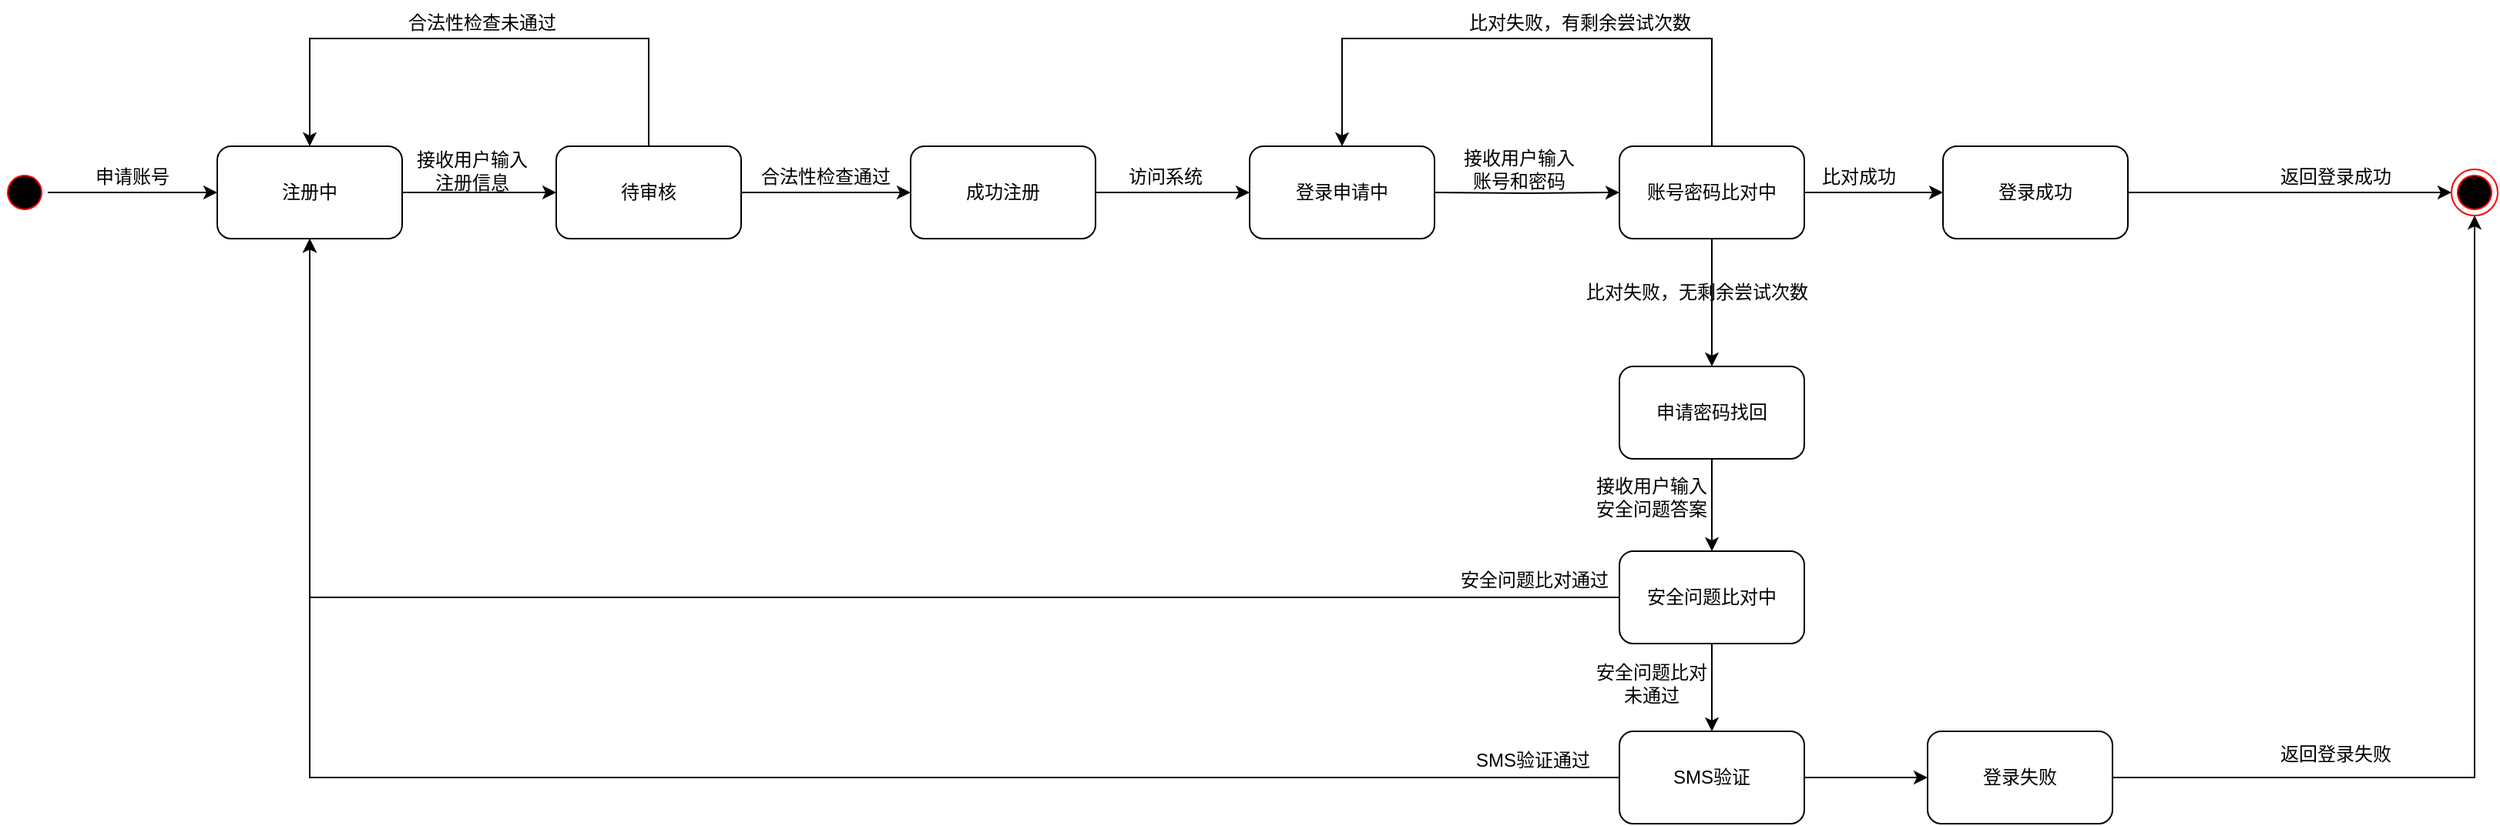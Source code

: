 <mxfile version="22.1.18" type="github">
  <diagram name="第 1 页" id="WLKe82YckZ-AthvR6e3o">
    <mxGraphModel dx="1481" dy="758" grid="1" gridSize="10" guides="1" tooltips="1" connect="1" arrows="1" fold="1" page="1" pageScale="1" pageWidth="827" pageHeight="1169" math="0" shadow="0">
      <root>
        <mxCell id="0" />
        <mxCell id="1" parent="0" />
        <mxCell id="-nO4xTUv9DtAdoL6QTUD-12" style="edgeStyle=orthogonalEdgeStyle;rounded=0;orthogonalLoop=1;jettySize=auto;html=1;entryX=0;entryY=0.5;entryDx=0;entryDy=0;" parent="1" source="-nO4xTUv9DtAdoL6QTUD-2" target="-nO4xTUv9DtAdoL6QTUD-11" edge="1">
          <mxGeometry relative="1" as="geometry" />
        </mxCell>
        <mxCell id="-nO4xTUv9DtAdoL6QTUD-2" value="注册中" style="rounded=1;whiteSpace=wrap;html=1;" parent="1" vertex="1">
          <mxGeometry x="190" y="270" width="120" height="60" as="geometry" />
        </mxCell>
        <mxCell id="-nO4xTUv9DtAdoL6QTUD-10" style="edgeStyle=orthogonalEdgeStyle;rounded=0;orthogonalLoop=1;jettySize=auto;html=1;" parent="1" source="-nO4xTUv9DtAdoL6QTUD-5" target="-nO4xTUv9DtAdoL6QTUD-2" edge="1">
          <mxGeometry relative="1" as="geometry" />
        </mxCell>
        <mxCell id="-nO4xTUv9DtAdoL6QTUD-5" value="" style="ellipse;html=1;shape=startState;fillColor=#000000;strokeColor=#ff0000;" parent="1" vertex="1">
          <mxGeometry x="50" y="285" width="30" height="30" as="geometry" />
        </mxCell>
        <mxCell id="-nO4xTUv9DtAdoL6QTUD-9" value="申请账号" style="text;html=1;strokeColor=none;fillColor=none;align=center;verticalAlign=middle;whiteSpace=wrap;rounded=0;" parent="1" vertex="1">
          <mxGeometry x="70" y="275" width="130" height="30" as="geometry" />
        </mxCell>
        <mxCell id="-nO4xTUv9DtAdoL6QTUD-19" style="edgeStyle=orthogonalEdgeStyle;rounded=0;orthogonalLoop=1;jettySize=auto;html=1;" parent="1" source="-nO4xTUv9DtAdoL6QTUD-11" target="-nO4xTUv9DtAdoL6QTUD-15" edge="1">
          <mxGeometry relative="1" as="geometry" />
        </mxCell>
        <mxCell id="c7W4a8QBwN7Kt888F0p5-2" style="edgeStyle=orthogonalEdgeStyle;rounded=0;orthogonalLoop=1;jettySize=auto;html=1;exitX=0.5;exitY=0;exitDx=0;exitDy=0;entryX=0.5;entryY=0;entryDx=0;entryDy=0;" parent="1" source="-nO4xTUv9DtAdoL6QTUD-11" target="-nO4xTUv9DtAdoL6QTUD-2" edge="1">
          <mxGeometry relative="1" as="geometry">
            <Array as="points">
              <mxPoint x="470" y="200" />
              <mxPoint x="250" y="200" />
            </Array>
          </mxGeometry>
        </mxCell>
        <mxCell id="-nO4xTUv9DtAdoL6QTUD-11" value="待审核" style="rounded=1;whiteSpace=wrap;html=1;" parent="1" vertex="1">
          <mxGeometry x="410" y="270" width="120" height="60" as="geometry" />
        </mxCell>
        <mxCell id="-nO4xTUv9DtAdoL6QTUD-13" value="接收用户输入&lt;br&gt;注册信息" style="text;html=1;align=center;verticalAlign=middle;resizable=0;points=[];autosize=1;strokeColor=none;fillColor=none;" parent="1" vertex="1">
          <mxGeometry x="305" y="266" width="100" height="40" as="geometry" />
        </mxCell>
        <mxCell id="-nO4xTUv9DtAdoL6QTUD-14" style="edgeStyle=orthogonalEdgeStyle;rounded=0;orthogonalLoop=1;jettySize=auto;html=1;entryX=0;entryY=0.5;entryDx=0;entryDy=0;" parent="1" source="-nO4xTUv9DtAdoL6QTUD-15" target="-nO4xTUv9DtAdoL6QTUD-17" edge="1">
          <mxGeometry relative="1" as="geometry" />
        </mxCell>
        <mxCell id="-nO4xTUv9DtAdoL6QTUD-15" value="成功注册" style="rounded=1;whiteSpace=wrap;html=1;" parent="1" vertex="1">
          <mxGeometry x="640" y="270" width="120" height="60" as="geometry" />
        </mxCell>
        <mxCell id="-nO4xTUv9DtAdoL6QTUD-17" value="登录申请中" style="rounded=1;whiteSpace=wrap;html=1;" parent="1" vertex="1">
          <mxGeometry x="860" y="270" width="120" height="60" as="geometry" />
        </mxCell>
        <mxCell id="-nO4xTUv9DtAdoL6QTUD-18" value="访问系统" style="text;html=1;align=center;verticalAlign=middle;resizable=0;points=[];autosize=1;strokeColor=none;fillColor=none;" parent="1" vertex="1">
          <mxGeometry x="770" y="275" width="70" height="30" as="geometry" />
        </mxCell>
        <mxCell id="-nO4xTUv9DtAdoL6QTUD-20" value="合法性检查通过" style="text;html=1;strokeColor=none;fillColor=none;align=center;verticalAlign=middle;whiteSpace=wrap;rounded=0;" parent="1" vertex="1">
          <mxGeometry x="520" y="275" width="130" height="30" as="geometry" />
        </mxCell>
        <mxCell id="-nO4xTUv9DtAdoL6QTUD-21" style="edgeStyle=orthogonalEdgeStyle;rounded=0;orthogonalLoop=1;jettySize=auto;html=1;" parent="1" target="-nO4xTUv9DtAdoL6QTUD-23" edge="1">
          <mxGeometry relative="1" as="geometry">
            <mxPoint x="980" y="300" as="sourcePoint" />
          </mxGeometry>
        </mxCell>
        <mxCell id="-nO4xTUv9DtAdoL6QTUD-22" style="edgeStyle=orthogonalEdgeStyle;rounded=0;orthogonalLoop=1;jettySize=auto;html=1;entryX=0;entryY=0.5;entryDx=0;entryDy=0;" parent="1" source="-nO4xTUv9DtAdoL6QTUD-23" target="-nO4xTUv9DtAdoL6QTUD-24" edge="1">
          <mxGeometry relative="1" as="geometry" />
        </mxCell>
        <mxCell id="c7W4a8QBwN7Kt888F0p5-9" style="edgeStyle=orthogonalEdgeStyle;rounded=0;orthogonalLoop=1;jettySize=auto;html=1;entryX=0.5;entryY=0;entryDx=0;entryDy=0;" parent="1" source="-nO4xTUv9DtAdoL6QTUD-23" target="-nO4xTUv9DtAdoL6QTUD-17" edge="1">
          <mxGeometry relative="1" as="geometry">
            <Array as="points">
              <mxPoint x="1160" y="200" />
              <mxPoint x="920" y="200" />
            </Array>
          </mxGeometry>
        </mxCell>
        <mxCell id="l6yJgwb1NW9B_2ungp-H-5" style="edgeStyle=orthogonalEdgeStyle;rounded=0;orthogonalLoop=1;jettySize=auto;html=1;entryX=0.5;entryY=0;entryDx=0;entryDy=0;" edge="1" parent="1" source="-nO4xTUv9DtAdoL6QTUD-23" target="c7W4a8QBwN7Kt888F0p5-11">
          <mxGeometry relative="1" as="geometry" />
        </mxCell>
        <mxCell id="-nO4xTUv9DtAdoL6QTUD-23" value="账号密码比对中" style="rounded=1;whiteSpace=wrap;html=1;" parent="1" vertex="1">
          <mxGeometry x="1100" y="270" width="120" height="60" as="geometry" />
        </mxCell>
        <mxCell id="l6yJgwb1NW9B_2ungp-H-20" style="edgeStyle=orthogonalEdgeStyle;rounded=0;orthogonalLoop=1;jettySize=auto;html=1;entryX=0;entryY=0.5;entryDx=0;entryDy=0;" edge="1" parent="1" source="-nO4xTUv9DtAdoL6QTUD-24" target="-nO4xTUv9DtAdoL6QTUD-37">
          <mxGeometry relative="1" as="geometry" />
        </mxCell>
        <mxCell id="-nO4xTUv9DtAdoL6QTUD-24" value="登录成功" style="rounded=1;whiteSpace=wrap;html=1;" parent="1" vertex="1">
          <mxGeometry x="1310" y="270" width="120" height="60" as="geometry" />
        </mxCell>
        <mxCell id="-nO4xTUv9DtAdoL6QTUD-25" value="比对成功" style="text;html=1;align=center;verticalAlign=middle;resizable=0;points=[];autosize=1;strokeColor=none;fillColor=none;" parent="1" vertex="1">
          <mxGeometry x="1220" y="275" width="70" height="30" as="geometry" />
        </mxCell>
        <mxCell id="-nO4xTUv9DtAdoL6QTUD-26" value="接收用户输入&lt;br&gt;账号和密码" style="text;html=1;strokeColor=none;fillColor=none;align=center;verticalAlign=middle;whiteSpace=wrap;rounded=0;" parent="1" vertex="1">
          <mxGeometry x="970" y="270" width="130" height="30" as="geometry" />
        </mxCell>
        <mxCell id="-nO4xTUv9DtAdoL6QTUD-37" value="" style="ellipse;html=1;shape=endState;fillColor=#000000;strokeColor=#ff0000;" parent="1" vertex="1">
          <mxGeometry x="1640" y="285" width="30" height="30" as="geometry" />
        </mxCell>
        <mxCell id="c7W4a8QBwN7Kt888F0p5-3" value="合法性检查未通过" style="text;html=1;strokeColor=none;fillColor=none;align=center;verticalAlign=middle;whiteSpace=wrap;rounded=0;" parent="1" vertex="1">
          <mxGeometry x="287" y="175" width="150" height="30" as="geometry" />
        </mxCell>
        <mxCell id="c7W4a8QBwN7Kt888F0p5-8" value="比对失败，无剩余尝试次数" style="text;html=1;strokeColor=none;fillColor=none;align=center;verticalAlign=middle;whiteSpace=wrap;rounded=0;" parent="1" vertex="1">
          <mxGeometry x="1065.5" y="350" width="169" height="30" as="geometry" />
        </mxCell>
        <mxCell id="c7W4a8QBwN7Kt888F0p5-10" value="比对失败，有剩余尝试次数" style="text;html=1;strokeColor=none;fillColor=none;align=center;verticalAlign=middle;whiteSpace=wrap;rounded=0;" parent="1" vertex="1">
          <mxGeometry x="990" y="175" width="169" height="30" as="geometry" />
        </mxCell>
        <mxCell id="c7W4a8QBwN7Kt888F0p5-20" style="edgeStyle=orthogonalEdgeStyle;rounded=0;orthogonalLoop=1;jettySize=auto;html=1;" parent="1" source="c7W4a8QBwN7Kt888F0p5-11" target="c7W4a8QBwN7Kt888F0p5-19" edge="1">
          <mxGeometry relative="1" as="geometry" />
        </mxCell>
        <mxCell id="c7W4a8QBwN7Kt888F0p5-11" value="申请密码找回" style="rounded=1;whiteSpace=wrap;html=1;" parent="1" vertex="1">
          <mxGeometry x="1100" y="413" width="120" height="60" as="geometry" />
        </mxCell>
        <mxCell id="l6yJgwb1NW9B_2ungp-H-15" style="edgeStyle=orthogonalEdgeStyle;rounded=0;orthogonalLoop=1;jettySize=auto;html=1;exitX=0;exitY=0.5;exitDx=0;exitDy=0;entryX=0.5;entryY=1;entryDx=0;entryDy=0;" edge="1" parent="1" source="c7W4a8QBwN7Kt888F0p5-19" target="-nO4xTUv9DtAdoL6QTUD-2">
          <mxGeometry relative="1" as="geometry" />
        </mxCell>
        <mxCell id="l6yJgwb1NW9B_2ungp-H-18" style="edgeStyle=orthogonalEdgeStyle;rounded=0;orthogonalLoop=1;jettySize=auto;html=1;" edge="1" parent="1" source="c7W4a8QBwN7Kt888F0p5-19" target="l6yJgwb1NW9B_2ungp-H-17">
          <mxGeometry relative="1" as="geometry" />
        </mxCell>
        <mxCell id="c7W4a8QBwN7Kt888F0p5-19" value="安全问题比对中" style="rounded=1;whiteSpace=wrap;html=1;" parent="1" vertex="1">
          <mxGeometry x="1100" y="533" width="120" height="60" as="geometry" />
        </mxCell>
        <mxCell id="c7W4a8QBwN7Kt888F0p5-21" value="接收用户输入&lt;br&gt;安全问题答案" style="text;html=1;strokeColor=none;fillColor=none;align=center;verticalAlign=middle;whiteSpace=wrap;rounded=0;" parent="1" vertex="1">
          <mxGeometry x="1075.5" y="483" width="90" height="30" as="geometry" />
        </mxCell>
        <mxCell id="l6yJgwb1NW9B_2ungp-H-4" value="安全问题比对通过" style="text;html=1;strokeColor=none;fillColor=none;align=center;verticalAlign=middle;whiteSpace=wrap;rounded=0;" vertex="1" parent="1">
          <mxGeometry x="960" y="537" width="170" height="30" as="geometry" />
        </mxCell>
        <mxCell id="l6yJgwb1NW9B_2ungp-H-24" style="edgeStyle=orthogonalEdgeStyle;rounded=0;orthogonalLoop=1;jettySize=auto;html=1;entryX=0.5;entryY=1;entryDx=0;entryDy=0;" edge="1" parent="1" source="l6yJgwb1NW9B_2ungp-H-17" target="-nO4xTUv9DtAdoL6QTUD-2">
          <mxGeometry relative="1" as="geometry" />
        </mxCell>
        <mxCell id="l6yJgwb1NW9B_2ungp-H-29" style="edgeStyle=orthogonalEdgeStyle;rounded=0;orthogonalLoop=1;jettySize=auto;html=1;entryX=0;entryY=0.5;entryDx=0;entryDy=0;" edge="1" parent="1" source="l6yJgwb1NW9B_2ungp-H-17" target="l6yJgwb1NW9B_2ungp-H-28">
          <mxGeometry relative="1" as="geometry" />
        </mxCell>
        <mxCell id="l6yJgwb1NW9B_2ungp-H-17" value="SMS验证" style="rounded=1;whiteSpace=wrap;html=1;" vertex="1" parent="1">
          <mxGeometry x="1100" y="650" width="120" height="60" as="geometry" />
        </mxCell>
        <mxCell id="l6yJgwb1NW9B_2ungp-H-21" value="返回登录成功" style="text;html=1;strokeColor=none;fillColor=none;align=center;verticalAlign=middle;whiteSpace=wrap;rounded=0;" vertex="1" parent="1">
          <mxGeometry x="1510" y="275" width="110" height="30" as="geometry" />
        </mxCell>
        <mxCell id="l6yJgwb1NW9B_2ungp-H-22" value="安全问题比对&lt;br&gt;未通过" style="text;html=1;strokeColor=none;fillColor=none;align=center;verticalAlign=middle;whiteSpace=wrap;rounded=0;" vertex="1" parent="1">
          <mxGeometry x="1035.5" y="604" width="170" height="30" as="geometry" />
        </mxCell>
        <mxCell id="l6yJgwb1NW9B_2ungp-H-25" value="SMS验证通过" style="text;html=1;strokeColor=none;fillColor=none;align=center;verticalAlign=middle;whiteSpace=wrap;rounded=0;" vertex="1" parent="1">
          <mxGeometry x="959" y="654" width="170" height="30" as="geometry" />
        </mxCell>
        <mxCell id="l6yJgwb1NW9B_2ungp-H-30" style="edgeStyle=orthogonalEdgeStyle;rounded=0;orthogonalLoop=1;jettySize=auto;html=1;entryX=0.5;entryY=1;entryDx=0;entryDy=0;" edge="1" parent="1" source="l6yJgwb1NW9B_2ungp-H-28" target="-nO4xTUv9DtAdoL6QTUD-37">
          <mxGeometry relative="1" as="geometry" />
        </mxCell>
        <mxCell id="l6yJgwb1NW9B_2ungp-H-28" value="登录失败" style="rounded=1;whiteSpace=wrap;html=1;" vertex="1" parent="1">
          <mxGeometry x="1300" y="650" width="120" height="60" as="geometry" />
        </mxCell>
        <mxCell id="l6yJgwb1NW9B_2ungp-H-31" value="返回登录失败" style="text;html=1;strokeColor=none;fillColor=none;align=center;verticalAlign=middle;whiteSpace=wrap;rounded=0;" vertex="1" parent="1">
          <mxGeometry x="1510" y="650" width="110" height="30" as="geometry" />
        </mxCell>
      </root>
    </mxGraphModel>
  </diagram>
</mxfile>

